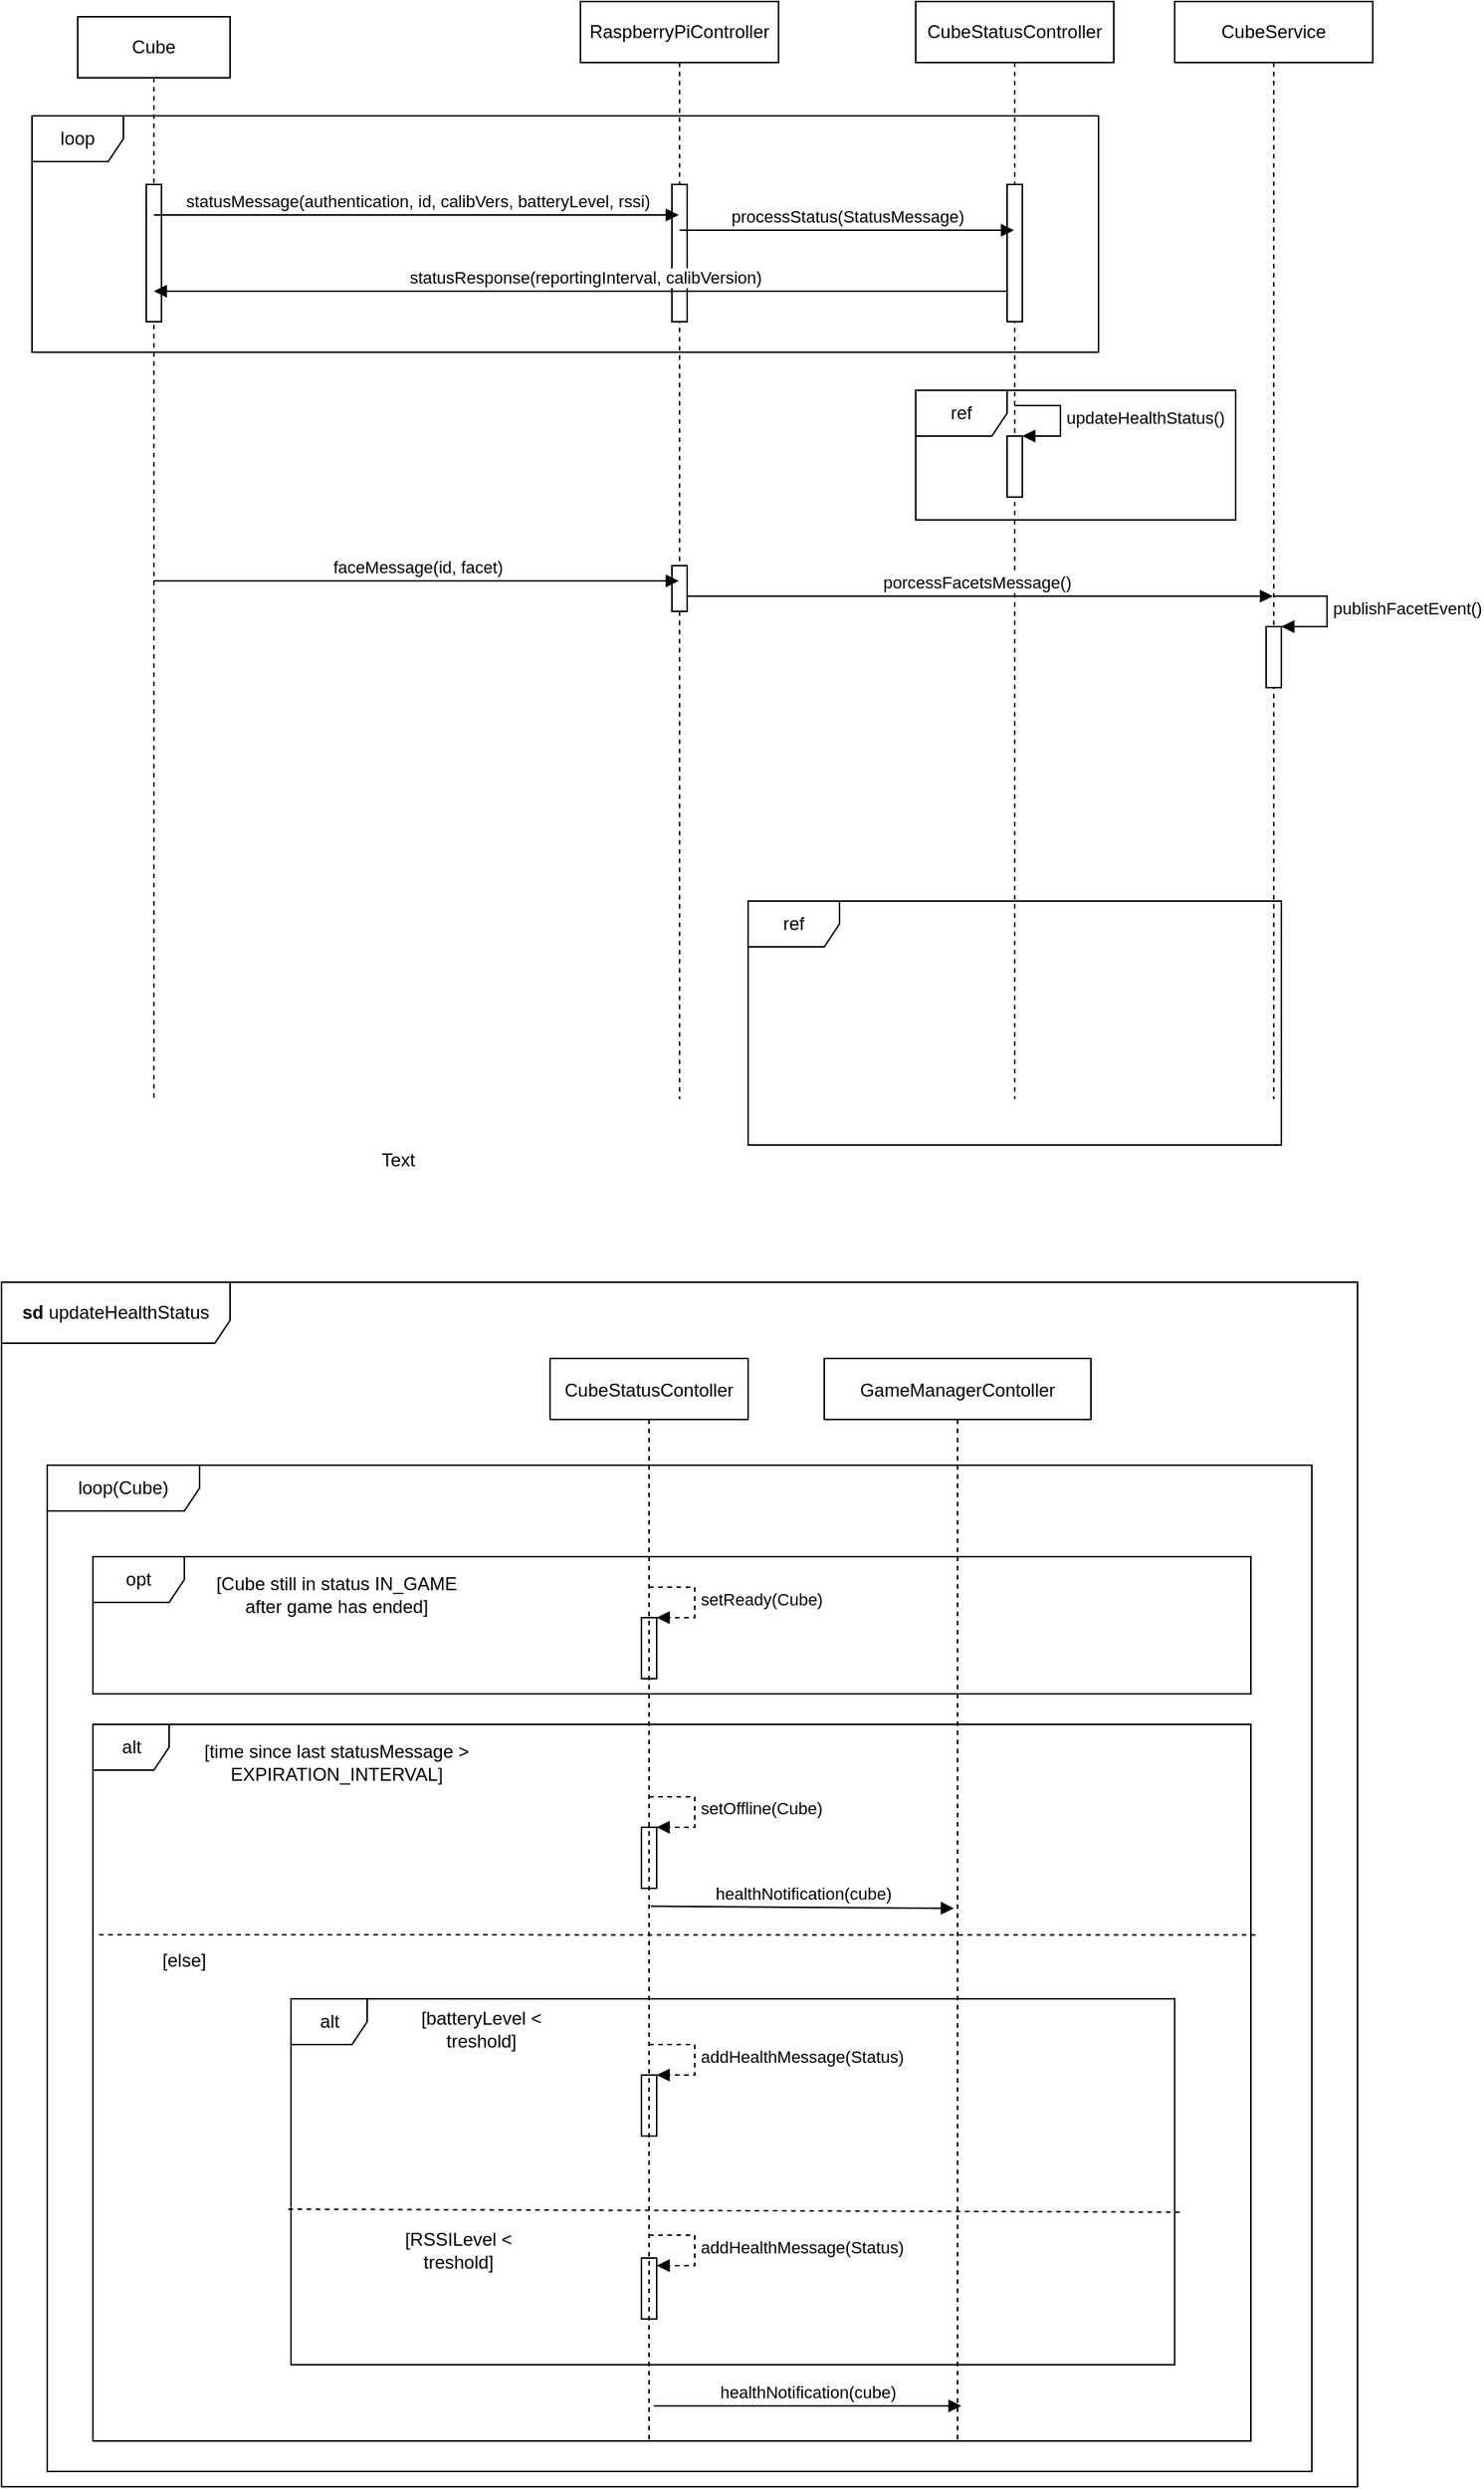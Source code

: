 <mxfile version="14.6.13" type="device"><diagram id="kgpKYQtTHZ0yAKxKKP6v" name="Page-1"><mxGraphModel dx="2929" dy="3376" grid="1" gridSize="10" guides="1" tooltips="1" connect="1" arrows="1" fold="1" page="1" pageScale="1" pageWidth="1000" pageHeight="2000" math="0" shadow="0"><root><mxCell id="0"/><mxCell id="1" parent="0"/><mxCell id="Xp7EoYy_-rGSUlEjASUu-9" value="loop(Cube)" style="shape=umlFrame;whiteSpace=wrap;html=1;width=100;height=30;" parent="1" vertex="1"><mxGeometry x="-950" y="-1000" width="830" height="660" as="geometry"/></mxCell><mxCell id="Xp7EoYy_-rGSUlEjASUu-8" value="&lt;b&gt;sd&lt;/b&gt; updateHealthStatus" style="shape=umlFrame;whiteSpace=wrap;html=1;width=150;height=40;" parent="1" vertex="1"><mxGeometry x="-980" y="-1120" width="890" height="790" as="geometry"/></mxCell><mxCell id="5-QtTw6PsyDtX9-bifsG-30" value="alt" style="shape=umlFrame;tabPosition=left;html=1;boundedLbl=1;labelInHeader=1;width=50;height=30;" parent="1" vertex="1"><mxGeometry x="-790" y="-650" width="580" height="240" as="geometry"/></mxCell><mxCell id="5-QtTw6PsyDtX9-bifsG-1" value="alt" style="shape=umlFrame;tabPosition=left;html=1;boundedLbl=1;labelInHeader=1;width=50;height=30;" parent="1" vertex="1"><mxGeometry x="-920" y="-830" width="760" height="470" as="geometry"/></mxCell><mxCell id="Xp7EoYy_-rGSUlEjASUu-1" value="opt" style="shape=umlFrame;whiteSpace=wrap;html=1;" parent="1" vertex="1"><mxGeometry x="-920" y="-940" width="760" height="90" as="geometry"/></mxCell><mxCell id="3nuBFxr9cyL0pnOWT2aG-1" value="CubeStatusContoller" style="shape=umlLifeline;perimeter=lifelinePerimeter;container=1;collapsible=0;recursiveResize=0;rounded=0;shadow=0;strokeWidth=1;" parent="1" vertex="1"><mxGeometry x="-620" y="-1070" width="130" height="710" as="geometry"/></mxCell><mxCell id="3nuBFxr9cyL0pnOWT2aG-5" value="GameManagerContoller" style="shape=umlLifeline;perimeter=lifelinePerimeter;container=1;collapsible=0;recursiveResize=0;rounded=0;shadow=0;strokeWidth=1;" parent="1" vertex="1"><mxGeometry x="-440" y="-1070" width="175" height="710" as="geometry"/></mxCell><mxCell id="5-QtTw6PsyDtX9-bifsG-11" value="[time since last statusMessage &amp;gt; EXPIRATION_INTERVAL]" style="text;html=1;strokeColor=none;fillColor=none;align=center;verticalAlign=middle;whiteSpace=wrap;rounded=0;" parent="1" vertex="1"><mxGeometry x="-860" y="-820" width="200" height="30" as="geometry"/></mxCell><mxCell id="5-QtTw6PsyDtX9-bifsG-16" value="" style="html=1;points=[];perimeter=orthogonalPerimeter;fillColor=none;" parent="1" vertex="1"><mxGeometry x="-560" y="-762.5" width="10" height="40" as="geometry"/></mxCell><mxCell id="5-QtTw6PsyDtX9-bifsG-17" value="setOffline(Cube)" style="edgeStyle=orthogonalEdgeStyle;html=1;align=left;spacingLeft=2;endArrow=block;rounded=0;entryX=1;entryY=0;dashed=1;" parent="1" target="5-QtTw6PsyDtX9-bifsG-16" edge="1"><mxGeometry relative="1" as="geometry"><mxPoint x="-555" y="-782.5" as="sourcePoint"/><Array as="points"><mxPoint x="-525" y="-782.5"/></Array></mxGeometry></mxCell><mxCell id="5-QtTw6PsyDtX9-bifsG-18" value="healthNotification(cube)" style="html=1;verticalAlign=bottom;endArrow=block;exitX=0.508;exitY=0.506;exitDx=0;exitDy=0;exitPerimeter=0;entryX=0.486;entryY=0.508;entryDx=0;entryDy=0;entryPerimeter=0;" parent="1" source="3nuBFxr9cyL0pnOWT2aG-1" target="3nuBFxr9cyL0pnOWT2aG-5" edge="1"><mxGeometry width="80" relative="1" as="geometry"><mxPoint x="-550" y="-733.5" as="sourcePoint"/><mxPoint x="-360" y="-733.5" as="targetPoint"/></mxGeometry></mxCell><mxCell id="5-QtTw6PsyDtX9-bifsG-19" value="[Cube still in status IN_GAME after game has ended]" style="text;html=1;strokeColor=none;fillColor=none;align=center;verticalAlign=middle;whiteSpace=wrap;rounded=0;" parent="1" vertex="1"><mxGeometry x="-850" y="-930" width="180" height="30" as="geometry"/></mxCell><mxCell id="5-QtTw6PsyDtX9-bifsG-23" value="" style="html=1;points=[];perimeter=orthogonalPerimeter;fillColor=none;" parent="1" vertex="1"><mxGeometry x="-560" y="-900" width="10" height="40" as="geometry"/></mxCell><mxCell id="5-QtTw6PsyDtX9-bifsG-24" value="setReady(Cube)" style="edgeStyle=orthogonalEdgeStyle;html=1;align=left;spacingLeft=2;endArrow=block;rounded=0;entryX=1;entryY=0;dashed=1;" parent="1" target="5-QtTw6PsyDtX9-bifsG-23" edge="1"><mxGeometry relative="1" as="geometry"><mxPoint x="-555" y="-920" as="sourcePoint"/><Array as="points"><mxPoint x="-525" y="-920"/></Array></mxGeometry></mxCell><mxCell id="5-QtTw6PsyDtX9-bifsG-27" value="" style="html=1;points=[];perimeter=orthogonalPerimeter;fillColor=none;" parent="1" vertex="1"><mxGeometry x="-560" y="-600" width="10" height="40" as="geometry"/></mxCell><mxCell id="5-QtTw6PsyDtX9-bifsG-28" value="addHealthMessage(Status)" style="edgeStyle=orthogonalEdgeStyle;html=1;align=left;spacingLeft=2;endArrow=block;rounded=0;entryX=1;entryY=0;dashed=1;" parent="1" target="5-QtTw6PsyDtX9-bifsG-27" edge="1"><mxGeometry relative="1" as="geometry"><mxPoint x="-555" y="-620" as="sourcePoint"/><Array as="points"><mxPoint x="-525" y="-620"/></Array></mxGeometry></mxCell><mxCell id="5-QtTw6PsyDtX9-bifsG-31" value="[else]" style="text;html=1;strokeColor=none;fillColor=none;align=center;verticalAlign=middle;whiteSpace=wrap;rounded=0;" parent="1" vertex="1"><mxGeometry x="-960" y="-690" width="200" height="30" as="geometry"/></mxCell><mxCell id="5-QtTw6PsyDtX9-bifsG-33" value="[batteryLevel &amp;lt; &lt;br&gt;treshold]" style="text;html=1;strokeColor=none;fillColor=none;align=center;verticalAlign=middle;whiteSpace=wrap;rounded=0;" parent="1" vertex="1"><mxGeometry x="-740" y="-640" width="150" height="20" as="geometry"/></mxCell><mxCell id="5-QtTw6PsyDtX9-bifsG-34" value="[RSSILevel &amp;lt; &lt;br&gt;treshold]" style="text;html=1;strokeColor=none;fillColor=none;align=center;verticalAlign=middle;whiteSpace=wrap;rounded=0;" parent="1" vertex="1"><mxGeometry x="-780" y="-500" width="200" height="30" as="geometry"/></mxCell><mxCell id="Xp7EoYy_-rGSUlEjASUu-4" value="" style="endArrow=none;dashed=1;html=1;exitX=1.004;exitY=0.294;exitDx=0;exitDy=0;exitPerimeter=0;entryX=0.205;entryY=-0.067;entryDx=0;entryDy=0;entryPerimeter=0;" parent="1" source="5-QtTw6PsyDtX9-bifsG-1" target="5-QtTw6PsyDtX9-bifsG-31" edge="1"><mxGeometry width="50" height="50" relative="1" as="geometry"><mxPoint x="-560" y="-680" as="sourcePoint"/><mxPoint x="-510" y="-730" as="targetPoint"/></mxGeometry></mxCell><mxCell id="Xp7EoYy_-rGSUlEjASUu-5" value="" style="endArrow=none;dashed=1;html=1;exitX=-0.003;exitY=0.575;exitDx=0;exitDy=0;exitPerimeter=0;entryX=1.007;entryY=0.583;entryDx=0;entryDy=0;entryPerimeter=0;" parent="1" source="5-QtTw6PsyDtX9-bifsG-30" target="5-QtTw6PsyDtX9-bifsG-30" edge="1"><mxGeometry width="50" height="50" relative="1" as="geometry"><mxPoint x="-560" y="-680" as="sourcePoint"/><mxPoint x="-510" y="-730" as="targetPoint"/></mxGeometry></mxCell><mxCell id="5-QtTw6PsyDtX9-bifsG-37" value="healthNotification(cube)" style="html=1;verticalAlign=bottom;endArrow=block;" parent="1" edge="1"><mxGeometry width="80" relative="1" as="geometry"><mxPoint x="-552" y="-383" as="sourcePoint"/><mxPoint x="-350" y="-383" as="targetPoint"/></mxGeometry></mxCell><mxCell id="Xp7EoYy_-rGSUlEjASUu-6" value="" style="html=1;points=[];perimeter=orthogonalPerimeter;fillColor=none;" parent="1" vertex="1"><mxGeometry x="-560" y="-480" width="10" height="40" as="geometry"/></mxCell><mxCell id="Xp7EoYy_-rGSUlEjASUu-7" value="addHealthMessage(Status)" style="edgeStyle=orthogonalEdgeStyle;html=1;align=left;spacingLeft=2;endArrow=block;rounded=0;entryX=1;entryY=0;dashed=1;" parent="1" edge="1"><mxGeometry relative="1" as="geometry"><mxPoint x="-555" y="-495" as="sourcePoint"/><Array as="points"><mxPoint x="-525" y="-495"/></Array><mxPoint x="-550" y="-475" as="targetPoint"/></mxGeometry></mxCell><mxCell id="ssuMUUbshPYZuSskIIPG-1" value="Cube" style="shape=umlLifeline;perimeter=lifelinePerimeter;whiteSpace=wrap;html=1;container=1;collapsible=0;recursiveResize=0;outlineConnect=0;" vertex="1" parent="1"><mxGeometry x="-930" y="-1950" width="100" height="710" as="geometry"/></mxCell><mxCell id="ssuMUUbshPYZuSskIIPG-2" value="RaspberryPiController" style="shape=umlLifeline;perimeter=lifelinePerimeter;whiteSpace=wrap;html=1;container=1;collapsible=0;recursiveResize=0;outlineConnect=0;" vertex="1" parent="1"><mxGeometry x="-600" y="-1960" width="130" height="720" as="geometry"/></mxCell><mxCell id="ssuMUUbshPYZuSskIIPG-3" value="CubeStatusController" style="shape=umlLifeline;perimeter=lifelinePerimeter;whiteSpace=wrap;html=1;container=1;collapsible=0;recursiveResize=0;outlineConnect=0;" vertex="1" parent="1"><mxGeometry x="-380" y="-1960" width="130" height="720" as="geometry"/></mxCell><mxCell id="ssuMUUbshPYZuSskIIPG-4" value="updateHealthStatus()" style="edgeStyle=orthogonalEdgeStyle;html=1;align=left;spacingLeft=2;endArrow=block;rounded=0;entryX=1;entryY=0;" edge="1" parent="ssuMUUbshPYZuSskIIPG-3" target="ssuMUUbshPYZuSskIIPG-5"><mxGeometry relative="1" as="geometry"><mxPoint x="65" y="265" as="sourcePoint"/><Array as="points"><mxPoint x="95" y="265"/></Array></mxGeometry></mxCell><mxCell id="ssuMUUbshPYZuSskIIPG-5" value="" style="html=1;points=[];perimeter=orthogonalPerimeter;" vertex="1" parent="ssuMUUbshPYZuSskIIPG-3"><mxGeometry x="60" y="285" width="10" height="40" as="geometry"/></mxCell><mxCell id="ssuMUUbshPYZuSskIIPG-6" value="CubeService" style="shape=umlLifeline;perimeter=lifelinePerimeter;whiteSpace=wrap;html=1;container=1;collapsible=0;recursiveResize=0;outlineConnect=0;" vertex="1" parent="1"><mxGeometry x="-210" y="-1960" width="130" height="720" as="geometry"/></mxCell><mxCell id="ssuMUUbshPYZuSskIIPG-7" value="porcessFacetsMessage()" style="html=1;verticalAlign=bottom;endArrow=block;" edge="1" parent="1" source="ssuMUUbshPYZuSskIIPG-2" target="ssuMUUbshPYZuSskIIPG-6"><mxGeometry width="80" relative="1" as="geometry"><mxPoint x="-530" y="-1570" as="sourcePoint"/><mxPoint x="-185.5" y="-1570" as="targetPoint"/><Array as="points"><mxPoint x="-490" y="-1570"/></Array></mxGeometry></mxCell><mxCell id="ssuMUUbshPYZuSskIIPG-8" value="" style="html=1;points=[];perimeter=orthogonalPerimeter;" vertex="1" parent="1"><mxGeometry x="-150" y="-1550" width="10" height="40" as="geometry"/></mxCell><mxCell id="ssuMUUbshPYZuSskIIPG-9" value="publishFacetEvent()" style="edgeStyle=orthogonalEdgeStyle;html=1;align=left;spacingLeft=2;endArrow=block;rounded=0;entryX=1;entryY=0;" edge="1" parent="1" target="ssuMUUbshPYZuSskIIPG-8"><mxGeometry relative="1" as="geometry"><mxPoint x="-145" y="-1570.0" as="sourcePoint"/><Array as="points"><mxPoint x="-110" y="-1570"/><mxPoint x="-110" y="-1550"/></Array></mxGeometry></mxCell><mxCell id="ssuMUUbshPYZuSskIIPG-10" value="" style="html=1;points=[];perimeter=orthogonalPerimeter;" vertex="1" parent="1"><mxGeometry x="-885" y="-1840" width="10" height="90" as="geometry"/></mxCell><mxCell id="ssuMUUbshPYZuSskIIPG-11" value="" style="html=1;points=[];perimeter=orthogonalPerimeter;" vertex="1" parent="1"><mxGeometry x="-540" y="-1840" width="10" height="90" as="geometry"/></mxCell><mxCell id="ssuMUUbshPYZuSskIIPG-12" value="statusMessage(authentication, id, calibVers, batteryLevel, rssi)" style="html=1;verticalAlign=bottom;endArrow=block;" edge="1" parent="1" target="ssuMUUbshPYZuSskIIPG-2"><mxGeometry width="80" relative="1" as="geometry"><mxPoint x="-880" y="-1820.0" as="sourcePoint"/><mxPoint x="-800" y="-1820" as="targetPoint"/></mxGeometry></mxCell><mxCell id="ssuMUUbshPYZuSskIIPG-13" value="statusResponse(reportingInterval, calibVersion)" style="html=1;verticalAlign=bottom;endArrow=none;startArrow=block;startFill=1;endFill=0;" edge="1" parent="1" target="ssuMUUbshPYZuSskIIPG-3"><mxGeometry width="80" relative="1" as="geometry"><mxPoint x="-880" y="-1770.0" as="sourcePoint"/><mxPoint x="-535.5" y="-1770" as="targetPoint"/></mxGeometry></mxCell><mxCell id="ssuMUUbshPYZuSskIIPG-14" value="" style="html=1;points=[];perimeter=orthogonalPerimeter;" vertex="1" parent="1"><mxGeometry x="-320" y="-1840" width="10" height="90" as="geometry"/></mxCell><mxCell id="ssuMUUbshPYZuSskIIPG-15" value="processStatus(StatusMessage)" style="html=1;verticalAlign=bottom;endArrow=block;" edge="1" parent="1" source="ssuMUUbshPYZuSskIIPG-2" target="ssuMUUbshPYZuSskIIPG-3"><mxGeometry width="80" relative="1" as="geometry"><mxPoint x="-530" y="-1810.5" as="sourcePoint"/><mxPoint x="-380" y="-1810" as="targetPoint"/><Array as="points"><mxPoint x="-440" y="-1810"/></Array></mxGeometry></mxCell><mxCell id="ssuMUUbshPYZuSskIIPG-16" value="" style="html=1;points=[];perimeter=orthogonalPerimeter;" vertex="1" parent="1"><mxGeometry x="-540" y="-1590" width="10" height="30" as="geometry"/></mxCell><mxCell id="ssuMUUbshPYZuSskIIPG-17" value="faceMessage(id, facet)" style="html=1;verticalAlign=bottom;endArrow=block;" edge="1" parent="1"><mxGeometry width="80" relative="1" as="geometry"><mxPoint x="-880" y="-1580.0" as="sourcePoint"/><mxPoint x="-535.5" y="-1580.0" as="targetPoint"/></mxGeometry></mxCell><mxCell id="ssuMUUbshPYZuSskIIPG-18" value="loop" style="shape=umlFrame;whiteSpace=wrap;html=1;" vertex="1" parent="1"><mxGeometry x="-960" y="-1885" width="700" height="155" as="geometry"/></mxCell><mxCell id="ssuMUUbshPYZuSskIIPG-19" value="ref" style="shape=umlFrame;whiteSpace=wrap;html=1;" vertex="1" parent="1"><mxGeometry x="-380" y="-1705" width="210" height="85" as="geometry"/></mxCell><mxCell id="ssuMUUbshPYZuSskIIPG-21" value="Text" style="text;html=1;align=center;verticalAlign=middle;resizable=0;points=[];autosize=1;strokeColor=none;" vertex="1" parent="1"><mxGeometry x="-740" y="-1210" width="40" height="20" as="geometry"/></mxCell><mxCell id="ssuMUUbshPYZuSskIIPG-22" value="ref" style="shape=umlFrame;whiteSpace=wrap;html=1;" vertex="1" parent="1"><mxGeometry x="-490" y="-1370" width="350" height="160" as="geometry"/></mxCell></root></mxGraphModel></diagram></mxfile>